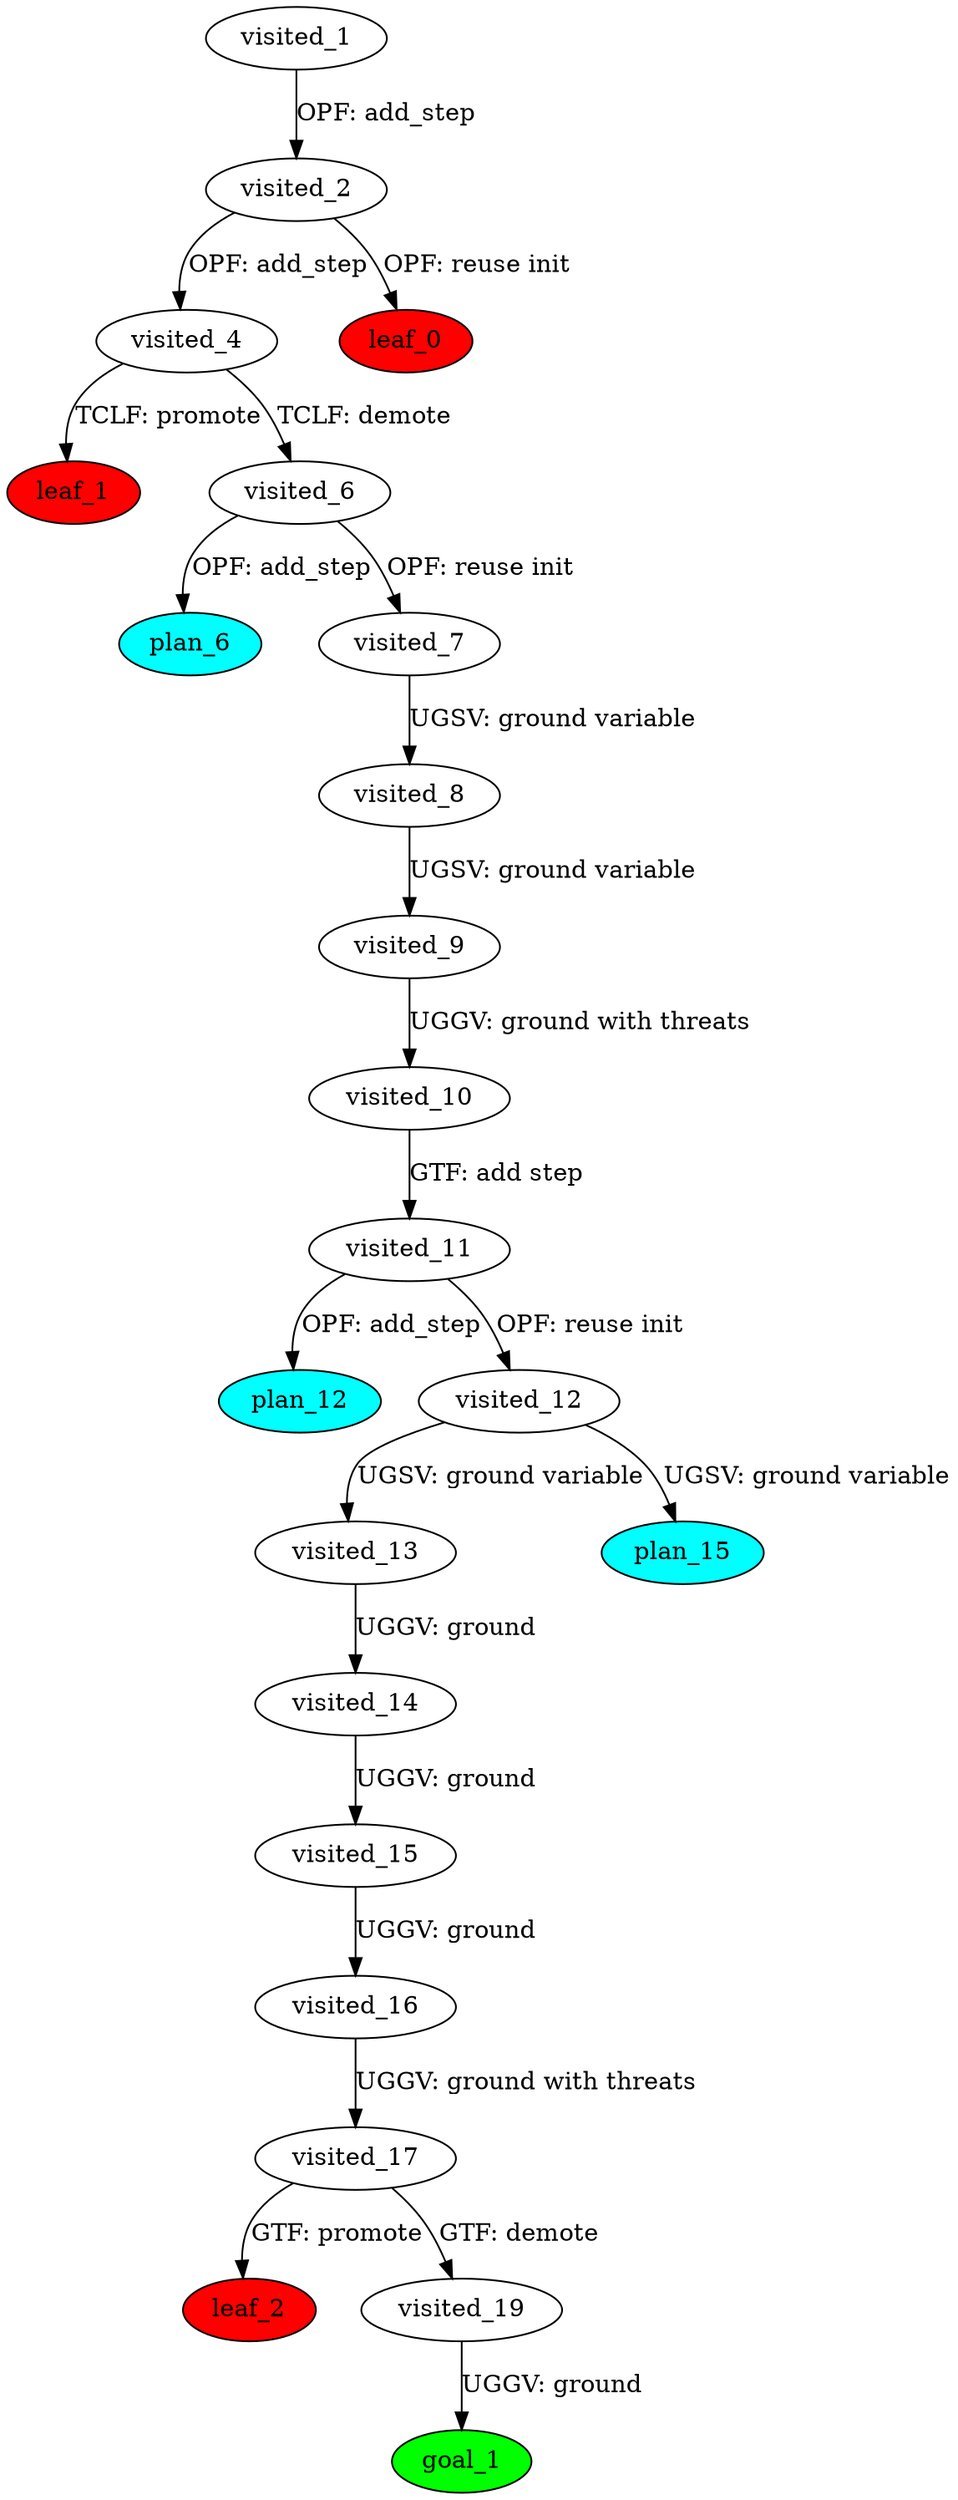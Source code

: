 digraph {
	"e4a8354e-ea1a-2306-c2e9-1d65139fa9fc" [label=plan_0 fillcolor=cyan style=filled]
	"e4a8354e-ea1a-2306-c2e9-1d65139fa9fc" [label=visited_1 fillcolor=white style=filled]
	"d00feb4e-27eb-4483-c863-5a68de1d0e55" [label=plan_1 fillcolor=cyan style=filled]
	"e4a8354e-ea1a-2306-c2e9-1d65139fa9fc" -> "d00feb4e-27eb-4483-c863-5a68de1d0e55" [label="OPF: add_step"]
	"d00feb4e-27eb-4483-c863-5a68de1d0e55" [label=visited_2 fillcolor=white style=filled]
	"54d25b61-0ce7-1887-865e-2e70a2f291f8" [label=plan_2 fillcolor=cyan style=filled]
	"d00feb4e-27eb-4483-c863-5a68de1d0e55" -> "54d25b61-0ce7-1887-865e-2e70a2f291f8" [label="OPF: add_step"]
	"49987625-5202-1cb0-a11d-89ec76839ecf" [label=plan_3 fillcolor=cyan style=filled]
	"d00feb4e-27eb-4483-c863-5a68de1d0e55" -> "49987625-5202-1cb0-a11d-89ec76839ecf" [label="OPF: reuse init"]
	"49987625-5202-1cb0-a11d-89ec76839ecf" [label=visited_3 fillcolor=white style=filled]
	"49987625-5202-1cb0-a11d-89ec76839ecf" [label=leaf_0 fillcolor=red style=filled]
	"54d25b61-0ce7-1887-865e-2e70a2f291f8" [label=visited_4 fillcolor=white style=filled]
	"2791fffc-009c-08ed-2754-83a131bd5066" [label=plan_4 fillcolor=cyan style=filled]
	"54d25b61-0ce7-1887-865e-2e70a2f291f8" -> "2791fffc-009c-08ed-2754-83a131bd5066" [label="TCLF: promote"]
	"b0b14b86-1710-a59d-668f-06dd044207c8" [label=plan_5 fillcolor=cyan style=filled]
	"54d25b61-0ce7-1887-865e-2e70a2f291f8" -> "b0b14b86-1710-a59d-668f-06dd044207c8" [label="TCLF: demote"]
	"2791fffc-009c-08ed-2754-83a131bd5066" [label=visited_5 fillcolor=white style=filled]
	"2791fffc-009c-08ed-2754-83a131bd5066" [label=leaf_1 fillcolor=red style=filled]
	"b0b14b86-1710-a59d-668f-06dd044207c8" [label=visited_6 fillcolor=white style=filled]
	"a3382729-cd4e-bad8-9d98-b4b234d3e3be" [label=plan_6 fillcolor=cyan style=filled]
	"b0b14b86-1710-a59d-668f-06dd044207c8" -> "a3382729-cd4e-bad8-9d98-b4b234d3e3be" [label="OPF: add_step"]
	"ebd21987-0b3c-d62a-0fd0-e20d9d6cca22" [label=plan_7 fillcolor=cyan style=filled]
	"b0b14b86-1710-a59d-668f-06dd044207c8" -> "ebd21987-0b3c-d62a-0fd0-e20d9d6cca22" [label="OPF: reuse init"]
	"ebd21987-0b3c-d62a-0fd0-e20d9d6cca22" [label=visited_7 fillcolor=white style=filled]
	"b2ae142c-0802-99aa-3afa-ec956eb1ae28" [label=plan_8 fillcolor=cyan style=filled]
	"ebd21987-0b3c-d62a-0fd0-e20d9d6cca22" -> "b2ae142c-0802-99aa-3afa-ec956eb1ae28" [label="UGSV: ground variable"]
	"b2ae142c-0802-99aa-3afa-ec956eb1ae28" [label=visited_8 fillcolor=white style=filled]
	"6adbf03c-62fe-53b0-ea1c-d086941fc7cf" [label=plan_9 fillcolor=cyan style=filled]
	"b2ae142c-0802-99aa-3afa-ec956eb1ae28" -> "6adbf03c-62fe-53b0-ea1c-d086941fc7cf" [label="UGSV: ground variable"]
	"6adbf03c-62fe-53b0-ea1c-d086941fc7cf" [label=visited_9 fillcolor=white style=filled]
	"281aca54-a1fd-0742-0819-fa9960db057b" [label=plan_10 fillcolor=cyan style=filled]
	"6adbf03c-62fe-53b0-ea1c-d086941fc7cf" -> "281aca54-a1fd-0742-0819-fa9960db057b" [label="UGGV: ground with threats"]
	"281aca54-a1fd-0742-0819-fa9960db057b" [label=visited_10 fillcolor=white style=filled]
	"9bd2e9ae-b584-de0e-cac2-f47ef283a8a2" [label=plan_11 fillcolor=cyan style=filled]
	"281aca54-a1fd-0742-0819-fa9960db057b" -> "9bd2e9ae-b584-de0e-cac2-f47ef283a8a2" [label="GTF: add step"]
	"9bd2e9ae-b584-de0e-cac2-f47ef283a8a2" [label=visited_11 fillcolor=white style=filled]
	"a350b1d4-521b-180e-f858-7d06d4989921" [label=plan_12 fillcolor=cyan style=filled]
	"9bd2e9ae-b584-de0e-cac2-f47ef283a8a2" -> "a350b1d4-521b-180e-f858-7d06d4989921" [label="OPF: add_step"]
	"76d9d5e9-d952-19f9-e8af-0e7785686b37" [label=plan_13 fillcolor=cyan style=filled]
	"9bd2e9ae-b584-de0e-cac2-f47ef283a8a2" -> "76d9d5e9-d952-19f9-e8af-0e7785686b37" [label="OPF: reuse init"]
	"76d9d5e9-d952-19f9-e8af-0e7785686b37" [label=visited_12 fillcolor=white style=filled]
	"eff1d130-2561-aee6-3708-e237c50e8a5e" [label=plan_14 fillcolor=cyan style=filled]
	"76d9d5e9-d952-19f9-e8af-0e7785686b37" -> "eff1d130-2561-aee6-3708-e237c50e8a5e" [label="UGSV: ground variable"]
	"ce4a7635-2c6c-0b91-c6df-af7dc87208ef" [label=plan_15 fillcolor=cyan style=filled]
	"76d9d5e9-d952-19f9-e8af-0e7785686b37" -> "ce4a7635-2c6c-0b91-c6df-af7dc87208ef" [label="UGSV: ground variable"]
	"eff1d130-2561-aee6-3708-e237c50e8a5e" [label=visited_13 fillcolor=white style=filled]
	"6d1eb722-60ab-bc7f-c47b-90ed77eba921" [label=plan_16 fillcolor=cyan style=filled]
	"eff1d130-2561-aee6-3708-e237c50e8a5e" -> "6d1eb722-60ab-bc7f-c47b-90ed77eba921" [label="UGGV: ground"]
	"6d1eb722-60ab-bc7f-c47b-90ed77eba921" [label=visited_14 fillcolor=white style=filled]
	"c1954dc1-41ce-9829-5206-98f1f5fb2fbd" [label=plan_17 fillcolor=cyan style=filled]
	"6d1eb722-60ab-bc7f-c47b-90ed77eba921" -> "c1954dc1-41ce-9829-5206-98f1f5fb2fbd" [label="UGGV: ground"]
	"c1954dc1-41ce-9829-5206-98f1f5fb2fbd" [label=visited_15 fillcolor=white style=filled]
	"4a1eb843-a1ae-e10b-88c7-8c39bbcf7d2c" [label=plan_18 fillcolor=cyan style=filled]
	"c1954dc1-41ce-9829-5206-98f1f5fb2fbd" -> "4a1eb843-a1ae-e10b-88c7-8c39bbcf7d2c" [label="UGGV: ground"]
	"4a1eb843-a1ae-e10b-88c7-8c39bbcf7d2c" [label=visited_16 fillcolor=white style=filled]
	"cc8b1f33-c53b-d1ac-9813-1e59c4bb1226" [label=plan_19 fillcolor=cyan style=filled]
	"4a1eb843-a1ae-e10b-88c7-8c39bbcf7d2c" -> "cc8b1f33-c53b-d1ac-9813-1e59c4bb1226" [label="UGGV: ground with threats"]
	"cc8b1f33-c53b-d1ac-9813-1e59c4bb1226" [label=visited_17 fillcolor=white style=filled]
	"b047a34e-6da8-0f2f-fb14-5b844a25fb61" [label=plan_20 fillcolor=cyan style=filled]
	"cc8b1f33-c53b-d1ac-9813-1e59c4bb1226" -> "b047a34e-6da8-0f2f-fb14-5b844a25fb61" [label="GTF: promote"]
	"466f629c-a0c5-5b2b-57bf-3ee14e2bad04" [label=plan_21 fillcolor=cyan style=filled]
	"cc8b1f33-c53b-d1ac-9813-1e59c4bb1226" -> "466f629c-a0c5-5b2b-57bf-3ee14e2bad04" [label="GTF: demote"]
	"b047a34e-6da8-0f2f-fb14-5b844a25fb61" [label=visited_18 fillcolor=white style=filled]
	"b047a34e-6da8-0f2f-fb14-5b844a25fb61" [label=leaf_2 fillcolor=red style=filled]
	"466f629c-a0c5-5b2b-57bf-3ee14e2bad04" [label=visited_19 fillcolor=white style=filled]
	"e469506a-3069-2b1f-0f00-9a01a5cbbc85" [label=plan_22 fillcolor=cyan style=filled]
	"466f629c-a0c5-5b2b-57bf-3ee14e2bad04" -> "e469506a-3069-2b1f-0f00-9a01a5cbbc85" [label="UGGV: ground"]
	"e469506a-3069-2b1f-0f00-9a01a5cbbc85" [label=visited_20 fillcolor=white style=filled]
	"e469506a-3069-2b1f-0f00-9a01a5cbbc85" [label=goal_1 fillcolor=green style=filled]
}
